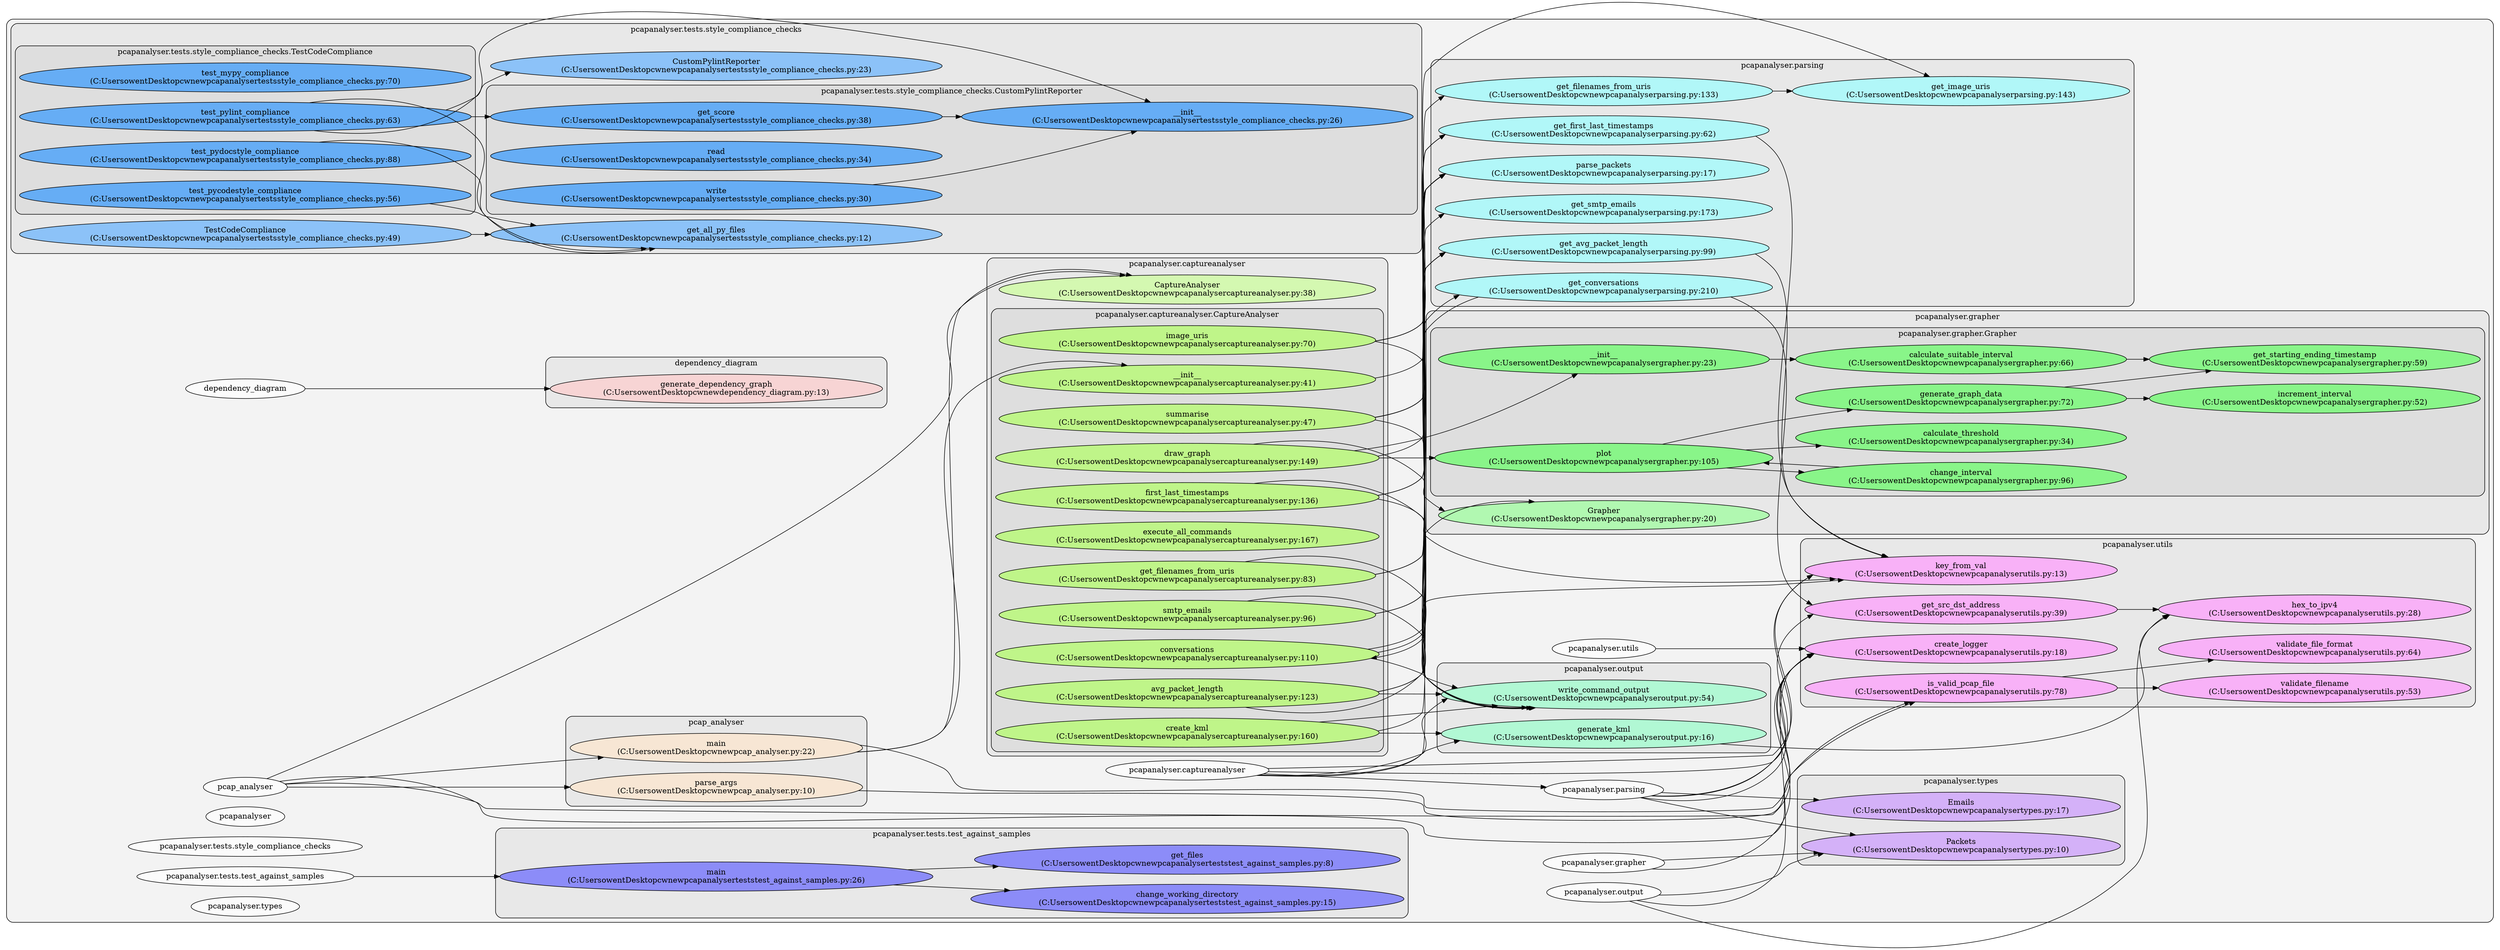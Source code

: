 digraph G {
    graph [rankdir=LR, clusterrank="local"];
    subgraph cluster_G {

        graph [style="filled,rounded", fillcolor="#80808018", label=""];
        dependency_diagram [label="dependency_diagram", style="filled", fillcolor="#ffffffb2", fontcolor="#000000", group="0"];
        pcap_analyser [label="pcap_analyser", style="filled", fillcolor="#ffffffb2", fontcolor="#000000", group="1"];
        pcapanalyser [label="pcapanalyser", style="filled", fillcolor="#ffffffb2", fontcolor="#000000", group="2"];
        pcapanalyser__captureanalyser [label="pcapanalyser.captureanalyser", style="filled", fillcolor="#ffffffb2", fontcolor="#000000", group="3"];
        pcapanalyser__graphXer [label="pcapanalyser.grapher", style="filled", fillcolor="#ffffffb2", fontcolor="#000000", group="4"];
        pcapanalyser__output [label="pcapanalyser.output", style="filled", fillcolor="#ffffffb2", fontcolor="#000000", group="5"];
        pcapanalyser__parsing [label="pcapanalyser.parsing", style="filled", fillcolor="#ffffffb2", fontcolor="#000000", group="6"];
        pcapanalyser__tests__style_compliance_checks [label="pcapanalyser.tests.style_compliance_checks", style="filled", fillcolor="#ffffffb2", fontcolor="#000000", group="7"];
        pcapanalyser__tests__test_against_samples [label="pcapanalyser.tests.test_against_samples", style="filled", fillcolor="#ffffffb2", fontcolor="#000000", group="8"];
        pcapanalyser__types [label="pcapanalyser.types", style="filled", fillcolor="#ffffffb2", fontcolor="#000000", group="9"];
        pcapanalyser__utils [label="pcapanalyser.utils", style="filled", fillcolor="#ffffffb2", fontcolor="#000000", group="10"];
        subgraph cluster_dependency_diagram {

            graph [style="filled,rounded", fillcolor="#80808018", label="dependency_diagram"];
            dependency_diagram__generate_dependency_graphX [label="generate_dependency_graph\n(C:\Users\owent\Desktop\cwnew\dependency_diagram.py:13)", style="filled", fillcolor="#feccccb2", fontcolor="#000000", group="0"];
        }
        subgraph cluster_pcap_analyser {

            graph [style="filled,rounded", fillcolor="#80808018", label="pcap_analyser"];
            pcap_analyser__main [label="main\n(C:\Users\owent\Desktop\cwnew\pcap_analyser.py:22)", style="filled", fillcolor="#fee5ccb2", fontcolor="#000000", group="1"];
            pcap_analyser__parse_args [label="parse_args\n(C:\Users\owent\Desktop\cwnew\pcap_analyser.py:10)", style="filled", fillcolor="#fee5ccb2", fontcolor="#000000", group="1"];
        }
        subgraph cluster_pcapanalyser__captureanalyser {

            graph [style="filled,rounded", fillcolor="#80808018", label="pcapanalyser.captureanalyser"];
            pcapanalyser__captureanalyser__CaptureAnalyser [label="CaptureAnalyser\n(C:\Users\owent\Desktop\cwnew\pcapanalyser\captureanalyser.py:38)", style="filled", fillcolor="#ccff99b2", fontcolor="#000000", group="3"];
            subgraph cluster_pcapanalyser__captureanalyser__CaptureAnalyser {

                graph [style="filled,rounded", fillcolor="#80808018", label="pcapanalyser.captureanalyser.CaptureAnalyser"];
                pcapanalyser__captureanalyser__CaptureAnalyser____init__ [label="__init__\n(C:\Users\owent\Desktop\cwnew\pcapanalyser\captureanalyser.py:41)", style="filled", fillcolor="#b2ff65b2", fontcolor="#000000", group="3"];
                pcapanalyser__captureanalyser__CaptureAnalyser__avg_packet_length [label="avg_packet_length\n(C:\Users\owent\Desktop\cwnew\pcapanalyser\captureanalyser.py:123)", style="filled", fillcolor="#b2ff65b2", fontcolor="#000000", group="3"];
                pcapanalyser__captureanalyser__CaptureAnalyser__conversations [label="conversations\n(C:\Users\owent\Desktop\cwnew\pcapanalyser\captureanalyser.py:110)", style="filled", fillcolor="#b2ff65b2", fontcolor="#000000", group="3"];
                pcapanalyser__captureanalyser__CaptureAnalyser__create_kml [label="create_kml\n(C:\Users\owent\Desktop\cwnew\pcapanalyser\captureanalyser.py:160)", style="filled", fillcolor="#b2ff65b2", fontcolor="#000000", group="3"];
                pcapanalyser__captureanalyser__CaptureAnalyser__draw_graphX [label="draw_graph\n(C:\Users\owent\Desktop\cwnew\pcapanalyser\captureanalyser.py:149)", style="filled", fillcolor="#b2ff65b2", fontcolor="#000000", group="3"];
                pcapanalyser__captureanalyser__CaptureAnalyser__execute_all_commands [label="execute_all_commands\n(C:\Users\owent\Desktop\cwnew\pcapanalyser\captureanalyser.py:167)", style="filled", fillcolor="#b2ff65b2", fontcolor="#000000", group="3"];
                pcapanalyser__captureanalyser__CaptureAnalyser__first_last_timestamps [label="first_last_timestamps\n(C:\Users\owent\Desktop\cwnew\pcapanalyser\captureanalyser.py:136)", style="filled", fillcolor="#b2ff65b2", fontcolor="#000000", group="3"];
                pcapanalyser__captureanalyser__CaptureAnalyser__get_filenames_from_uris [label="get_filenames_from_uris\n(C:\Users\owent\Desktop\cwnew\pcapanalyser\captureanalyser.py:83)", style="filled", fillcolor="#b2ff65b2", fontcolor="#000000", group="3"];
                pcapanalyser__captureanalyser__CaptureAnalyser__image_uris [label="image_uris\n(C:\Users\owent\Desktop\cwnew\pcapanalyser\captureanalyser.py:70)", style="filled", fillcolor="#b2ff65b2", fontcolor="#000000", group="3"];
                pcapanalyser__captureanalyser__CaptureAnalyser__smtp_emails [label="smtp_emails\n(C:\Users\owent\Desktop\cwnew\pcapanalyser\captureanalyser.py:96)", style="filled", fillcolor="#b2ff65b2", fontcolor="#000000", group="3"];
                pcapanalyser__captureanalyser__CaptureAnalyser__summarise [label="summarise\n(C:\Users\owent\Desktop\cwnew\pcapanalyser\captureanalyser.py:47)", style="filled", fillcolor="#b2ff65b2", fontcolor="#000000", group="3"];
            }
        }
        subgraph cluster_pcapanalyser__graphXer {

            graph [style="filled,rounded", fillcolor="#80808018", label="pcapanalyser.grapher"];
            pcapanalyser__graphXer__Grapher [label="Grapher\n(C:\Users\owent\Desktop\cwnew\pcapanalyser\grapher.py:20)", style="filled", fillcolor="#99ff99b2", fontcolor="#000000", group="4"];
            subgraph cluster_pcapanalyser__graphXer__Grapher {

                graph [style="filled,rounded", fillcolor="#80808018", label="pcapanalyser.grapher.Grapher"];
                pcapanalyser__graphXer__Grapher____init__ [label="__init__\n(C:\Users\owent\Desktop\cwnew\pcapanalyser\grapher.py:23)", style="filled", fillcolor="#65ff65b2", fontcolor="#000000", group="4"];
                pcapanalyser__graphXer__Grapher__calculate_suitable_interval [label="calculate_suitable_interval\n(C:\Users\owent\Desktop\cwnew\pcapanalyser\grapher.py:66)", style="filled", fillcolor="#65ff65b2", fontcolor="#000000", group="4"];
                pcapanalyser__graphXer__Grapher__calculate_threshold [label="calculate_threshold\n(C:\Users\owent\Desktop\cwnew\pcapanalyser\grapher.py:34)", style="filled", fillcolor="#65ff65b2", fontcolor="#000000", group="4"];
                pcapanalyser__graphXer__Grapher__change_interval [label="change_interval\n(C:\Users\owent\Desktop\cwnew\pcapanalyser\grapher.py:96)", style="filled", fillcolor="#65ff65b2", fontcolor="#000000", group="4"];
                pcapanalyser__graphXer__Grapher__generate_graphX_data [label="generate_graph_data\n(C:\Users\owent\Desktop\cwnew\pcapanalyser\grapher.py:72)", style="filled", fillcolor="#65ff65b2", fontcolor="#000000", group="4"];
                pcapanalyser__graphXer__Grapher__get_starting_ending_timestamp [label="get_starting_ending_timestamp\n(C:\Users\owent\Desktop\cwnew\pcapanalyser\grapher.py:59)", style="filled", fillcolor="#65ff65b2", fontcolor="#000000", group="4"];
                pcapanalyser__graphXer__Grapher__increment_interval [label="increment_interval\n(C:\Users\owent\Desktop\cwnew\pcapanalyser\grapher.py:52)", style="filled", fillcolor="#65ff65b2", fontcolor="#000000", group="4"];
                pcapanalyser__graphXer__Grapher__plot [label="plot\n(C:\Users\owent\Desktop\cwnew\pcapanalyser\grapher.py:105)", style="filled", fillcolor="#65ff65b2", fontcolor="#000000", group="4"];
            }
        }
        subgraph cluster_pcapanalyser__output {

            graph [style="filled,rounded", fillcolor="#80808018", label="pcapanalyser.output"];
            pcapanalyser__output__generate_kml [label="generate_kml\n(C:\Users\owent\Desktop\cwnew\pcapanalyser\output.py:16)", style="filled", fillcolor="#99ffccb2", fontcolor="#000000", group="5"];
            pcapanalyser__output__write_command_output [label="write_command_output\n(C:\Users\owent\Desktop\cwnew\pcapanalyser\output.py:54)", style="filled", fillcolor="#99ffccb2", fontcolor="#000000", group="5"];
        }
        subgraph cluster_pcapanalyser__parsing {

            graph [style="filled,rounded", fillcolor="#80808018", label="pcapanalyser.parsing"];
            pcapanalyser__parsing__get_avg_packet_length [label="get_avg_packet_length\n(C:\Users\owent\Desktop\cwnew\pcapanalyser\parsing.py:99)", style="filled", fillcolor="#99feffb2", fontcolor="#000000", group="6"];
            pcapanalyser__parsing__get_conversations [label="get_conversations\n(C:\Users\owent\Desktop\cwnew\pcapanalyser\parsing.py:210)", style="filled", fillcolor="#99feffb2", fontcolor="#000000", group="6"];
            pcapanalyser__parsing__get_filenames_from_uris [label="get_filenames_from_uris\n(C:\Users\owent\Desktop\cwnew\pcapanalyser\parsing.py:133)", style="filled", fillcolor="#99feffb2", fontcolor="#000000", group="6"];
            pcapanalyser__parsing__get_first_last_timestamps [label="get_first_last_timestamps\n(C:\Users\owent\Desktop\cwnew\pcapanalyser\parsing.py:62)", style="filled", fillcolor="#99feffb2", fontcolor="#000000", group="6"];
            pcapanalyser__parsing__get_image_uris [label="get_image_uris\n(C:\Users\owent\Desktop\cwnew\pcapanalyser\parsing.py:143)", style="filled", fillcolor="#99feffb2", fontcolor="#000000", group="6"];
            pcapanalyser__parsing__get_smtp_emails [label="get_smtp_emails\n(C:\Users\owent\Desktop\cwnew\pcapanalyser\parsing.py:173)", style="filled", fillcolor="#99feffb2", fontcolor="#000000", group="6"];
            pcapanalyser__parsing__parse_packets [label="parse_packets\n(C:\Users\owent\Desktop\cwnew\pcapanalyser\parsing.py:17)", style="filled", fillcolor="#99feffb2", fontcolor="#000000", group="6"];
        }
        subgraph cluster_pcapanalyser__tests__style_compliance_checks {

            graph [style="filled,rounded", fillcolor="#80808018", label="pcapanalyser.tests.style_compliance_checks"];
            pcapanalyser__tests__style_compliance_checks__CustomPylintReporter [label="CustomPylintReporter\n(C:\Users\owent\Desktop\cwnew\pcapanalyser\tests\style_compliance_checks.py:23)", style="filled", fillcolor="#65b2ffb2", fontcolor="#000000", group="7"];
            pcapanalyser__tests__style_compliance_checks__TestCodeCompliance [label="TestCodeCompliance\n(C:\Users\owent\Desktop\cwnew\pcapanalyser\tests\style_compliance_checks.py:49)", style="filled", fillcolor="#65b2ffb2", fontcolor="#000000", group="7"];
            pcapanalyser__tests__style_compliance_checks__get_all_py_files [label="get_all_py_files\n(C:\Users\owent\Desktop\cwnew\pcapanalyser\tests\style_compliance_checks.py:12)", style="filled", fillcolor="#65b2ffb2", fontcolor="#000000", group="7"];
            subgraph cluster_pcapanalyser__tests__style_compliance_checks__CustomPylintReporter {

                graph [style="filled,rounded", fillcolor="#80808018", label="pcapanalyser.tests.style_compliance_checks.CustomPylintReporter"];
                pcapanalyser__tests__style_compliance_checks__CustomPylintReporter____init__ [label="__init__\n(C:\Users\owent\Desktop\cwnew\pcapanalyser\tests\style_compliance_checks.py:26)", style="filled", fillcolor="#3298ffb2", fontcolor="#000000", group="7"];
                pcapanalyser__tests__style_compliance_checks__CustomPylintReporter__get_score [label="get_score\n(C:\Users\owent\Desktop\cwnew\pcapanalyser\tests\style_compliance_checks.py:38)", style="filled", fillcolor="#3298ffb2", fontcolor="#000000", group="7"];
                pcapanalyser__tests__style_compliance_checks__CustomPylintReporter__read [label="read\n(C:\Users\owent\Desktop\cwnew\pcapanalyser\tests\style_compliance_checks.py:34)", style="filled", fillcolor="#3298ffb2", fontcolor="#000000", group="7"];
                pcapanalyser__tests__style_compliance_checks__CustomPylintReporter__write [label="write\n(C:\Users\owent\Desktop\cwnew\pcapanalyser\tests\style_compliance_checks.py:30)", style="filled", fillcolor="#3298ffb2", fontcolor="#000000", group="7"];
            }
            subgraph cluster_pcapanalyser__tests__style_compliance_checks__TestCodeCompliance {

                graph [style="filled,rounded", fillcolor="#80808018", label="pcapanalyser.tests.style_compliance_checks.TestCodeCompliance"];
                pcapanalyser__tests__style_compliance_checks__TestCodeCompliance__test_mypy_compliance [label="test_mypy_compliance\n(C:\Users\owent\Desktop\cwnew\pcapanalyser\tests\style_compliance_checks.py:70)", style="filled", fillcolor="#3298ffb2", fontcolor="#000000", group="7"];
                pcapanalyser__tests__style_compliance_checks__TestCodeCompliance__test_pycodestyle_compliance [label="test_pycodestyle_compliance\n(C:\Users\owent\Desktop\cwnew\pcapanalyser\tests\style_compliance_checks.py:56)", style="filled", fillcolor="#3298ffb2", fontcolor="#000000", group="7"];
                pcapanalyser__tests__style_compliance_checks__TestCodeCompliance__test_pydocstyle_compliance [label="test_pydocstyle_compliance\n(C:\Users\owent\Desktop\cwnew\pcapanalyser\tests\style_compliance_checks.py:88)", style="filled", fillcolor="#3298ffb2", fontcolor="#000000", group="7"];
                pcapanalyser__tests__style_compliance_checks__TestCodeCompliance__test_pylint_compliance [label="test_pylint_compliance\n(C:\Users\owent\Desktop\cwnew\pcapanalyser\tests\style_compliance_checks.py:63)", style="filled", fillcolor="#3298ffb2", fontcolor="#000000", group="7"];
            }
        }
        subgraph cluster_pcapanalyser__tests__test_against_samples {

            graph [style="filled,rounded", fillcolor="#80808018", label="pcapanalyser.tests.test_against_samples"];
            pcapanalyser__tests__test_against_samples__change_working_directory [label="change_working_directory\n(C:\Users\owent\Desktop\cwnew\pcapanalyser\tests\test_against_samples.py:15)", style="filled", fillcolor="#6565ffb2", fontcolor="#000000", group="8"];
            pcapanalyser__tests__test_against_samples__get_files [label="get_files\n(C:\Users\owent\Desktop\cwnew\pcapanalyser\tests\test_against_samples.py:8)", style="filled", fillcolor="#6565ffb2", fontcolor="#000000", group="8"];
            pcapanalyser__tests__test_against_samples__main [label="main\n(C:\Users\owent\Desktop\cwnew\pcapanalyser\tests\test_against_samples.py:26)", style="filled", fillcolor="#6565ffb2", fontcolor="#000000", group="8"];
        }
        subgraph cluster_pcapanalyser__types {

            graph [style="filled,rounded", fillcolor="#80808018", label="pcapanalyser.types"];
            pcapanalyser__types__Emails [label="Emails\n(C:\Users\owent\Desktop\cwnew\pcapanalyser\types.py:17)", style="filled", fillcolor="#cb99ffb2", fontcolor="#000000", group="9"];
            pcapanalyser__types__Packets [label="Packets\n(C:\Users\owent\Desktop\cwnew\pcapanalyser\types.py:10)", style="filled", fillcolor="#cb99ffb2", fontcolor="#000000", group="9"];
        }
        subgraph cluster_pcapanalyser__utils {

            graph [style="filled,rounded", fillcolor="#80808018", label="pcapanalyser.utils"];
            pcapanalyser__utils__create_logger [label="create_logger\n(C:\Users\owent\Desktop\cwnew\pcapanalyser\utils.py:18)", style="filled", fillcolor="#ff99feb2", fontcolor="#000000", group="10"];
            pcapanalyser__utils__get_src_dst_address [label="get_src_dst_address\n(C:\Users\owent\Desktop\cwnew\pcapanalyser\utils.py:39)", style="filled", fillcolor="#ff99feb2", fontcolor="#000000", group="10"];
            pcapanalyser__utils__hex_to_ipv4 [label="hex_to_ipv4\n(C:\Users\owent\Desktop\cwnew\pcapanalyser\utils.py:28)", style="filled", fillcolor="#ff99feb2", fontcolor="#000000", group="10"];
            pcapanalyser__utils__is_valid_pcap_file [label="is_valid_pcap_file\n(C:\Users\owent\Desktop\cwnew\pcapanalyser\utils.py:78)", style="filled", fillcolor="#ff99feb2", fontcolor="#000000", group="10"];
            pcapanalyser__utils__key_from_val [label="key_from_val\n(C:\Users\owent\Desktop\cwnew\pcapanalyser\utils.py:13)", style="filled", fillcolor="#ff99feb2", fontcolor="#000000", group="10"];
            pcapanalyser__utils__validate_file_format [label="validate_file_format\n(C:\Users\owent\Desktop\cwnew\pcapanalyser\utils.py:64)", style="filled", fillcolor="#ff99feb2", fontcolor="#000000", group="10"];
            pcapanalyser__utils__validate_filename [label="validate_filename\n(C:\Users\owent\Desktop\cwnew\pcapanalyser\utils.py:53)", style="filled", fillcolor="#ff99feb2", fontcolor="#000000", group="10"];
        }
    }
        dependency_diagram -> dependency_diagram__generate_dependency_graphX [style="solid",  color="#000000"];
        pcap_analyser -> pcap_analyser__parse_args [style="solid",  color="#000000"];
        pcap_analyser -> pcapanalyser__captureanalyser__CaptureAnalyser [style="solid",  color="#000000"];
        pcap_analyser -> pcapanalyser__utils__is_valid_pcap_file [style="solid",  color="#000000"];
        pcap_analyser -> pcapanalyser__utils__create_logger [style="solid",  color="#000000"];
        pcap_analyser -> pcap_analyser__main [style="solid",  color="#000000"];
        pcap_analyser__parse_args -> pcapanalyser__utils__is_valid_pcap_file [style="solid",  color="#000000"];
        pcap_analyser__main -> pcapanalyser__captureanalyser__CaptureAnalyser____init__ [style="solid",  color="#000000"];
        pcap_analyser__main -> pcapanalyser__captureanalyser__CaptureAnalyser [style="solid",  color="#000000"];
        pcap_analyser__main -> pcapanalyser__utils__create_logger [style="solid",  color="#000000"];
        pcapanalyser__captureanalyser -> pcapanalyser__parsing [style="solid",  color="#000000"];
        pcapanalyser__captureanalyser -> pcapanalyser__utils__create_logger [style="solid",  color="#000000"];
        pcapanalyser__captureanalyser -> pcapanalyser__graphXer__Grapher [style="solid",  color="#000000"];
        pcapanalyser__captureanalyser -> pcapanalyser__utils__key_from_val [style="solid",  color="#000000"];
        pcapanalyser__captureanalyser -> pcapanalyser__output__write_command_output [style="solid",  color="#000000"];
        pcapanalyser__captureanalyser -> pcapanalyser__output__generate_kml [style="solid",  color="#000000"];
        pcapanalyser__captureanalyser__CaptureAnalyser____init__ -> pcapanalyser__parsing__parse_packets [style="solid",  color="#000000"];
        pcapanalyser__captureanalyser__CaptureAnalyser__summarise -> pcapanalyser__parsing__get_first_last_timestamps [style="solid",  color="#000000"];
        pcapanalyser__captureanalyser__CaptureAnalyser__summarise -> pcapanalyser__parsing__get_avg_packet_length [style="solid",  color="#000000"];
        pcapanalyser__captureanalyser__CaptureAnalyser__summarise -> pcapanalyser__parsing__parse_packets [style="solid",  color="#000000"];
        pcapanalyser__captureanalyser__CaptureAnalyser__summarise -> pcapanalyser__output__write_command_output [style="solid",  color="#000000"];
        pcapanalyser__captureanalyser__CaptureAnalyser__image_uris -> pcapanalyser__parsing__get_image_uris [style="solid",  color="#000000"];
        pcapanalyser__captureanalyser__CaptureAnalyser__image_uris -> pcapanalyser__parsing__parse_packets [style="solid",  color="#000000"];
        pcapanalyser__captureanalyser__CaptureAnalyser__image_uris -> pcapanalyser__output__write_command_output [style="solid",  color="#000000"];
        pcapanalyser__captureanalyser__CaptureAnalyser__get_filenames_from_uris -> pcapanalyser__parsing__get_filenames_from_uris [style="solid",  color="#000000"];
        pcapanalyser__captureanalyser__CaptureAnalyser__get_filenames_from_uris -> pcapanalyser__parsing__parse_packets [style="solid",  color="#000000"];
        pcapanalyser__captureanalyser__CaptureAnalyser__get_filenames_from_uris -> pcapanalyser__output__write_command_output [style="solid",  color="#000000"];
        pcapanalyser__captureanalyser__CaptureAnalyser__smtp_emails -> pcapanalyser__parsing__get_smtp_emails [style="solid",  color="#000000"];
        pcapanalyser__captureanalyser__CaptureAnalyser__smtp_emails -> pcapanalyser__parsing__parse_packets [style="solid",  color="#000000"];
        pcapanalyser__captureanalyser__CaptureAnalyser__smtp_emails -> pcapanalyser__output__write_command_output [style="solid",  color="#000000"];
        pcapanalyser__captureanalyser__CaptureAnalyser__conversations -> pcapanalyser__parsing__get_conversations [style="solid",  color="#000000"];
        pcapanalyser__captureanalyser__CaptureAnalyser__conversations -> pcapanalyser__parsing__parse_packets [style="solid",  color="#000000"];
        pcapanalyser__captureanalyser__CaptureAnalyser__conversations -> pcapanalyser__output__write_command_output [style="solid",  color="#000000"];
        pcapanalyser__captureanalyser__CaptureAnalyser__avg_packet_length -> pcapanalyser__parsing__get_avg_packet_length [style="solid",  color="#000000"];
        pcapanalyser__captureanalyser__CaptureAnalyser__avg_packet_length -> pcapanalyser__parsing__parse_packets [style="solid",  color="#000000"];
        pcapanalyser__captureanalyser__CaptureAnalyser__avg_packet_length -> pcapanalyser__utils__key_from_val [style="solid",  color="#000000"];
        pcapanalyser__captureanalyser__CaptureAnalyser__avg_packet_length -> pcapanalyser__output__write_command_output [style="solid",  color="#000000"];
        pcapanalyser__captureanalyser__CaptureAnalyser__first_last_timestamps -> pcapanalyser__parsing__get_first_last_timestamps [style="solid",  color="#000000"];
        pcapanalyser__captureanalyser__CaptureAnalyser__first_last_timestamps -> pcapanalyser__parsing__parse_packets [style="solid",  color="#000000"];
        pcapanalyser__captureanalyser__CaptureAnalyser__first_last_timestamps -> pcapanalyser__utils__key_from_val [style="solid",  color="#000000"];
        pcapanalyser__captureanalyser__CaptureAnalyser__first_last_timestamps -> pcapanalyser__output__write_command_output [style="solid",  color="#000000"];
        pcapanalyser__captureanalyser__CaptureAnalyser__draw_graphX -> pcapanalyser__graphXer__Grapher__plot [style="solid",  color="#000000"];
        pcapanalyser__captureanalyser__CaptureAnalyser__draw_graphX -> pcapanalyser__graphXer__Grapher [style="solid",  color="#000000"];
        pcapanalyser__captureanalyser__CaptureAnalyser__draw_graphX -> pcapanalyser__parsing__parse_packets [style="solid",  color="#000000"];
        pcapanalyser__captureanalyser__CaptureAnalyser__draw_graphX -> pcapanalyser__graphXer__Grapher____init__ [style="solid",  color="#000000"];
        pcapanalyser__captureanalyser__CaptureAnalyser__create_kml -> pcapanalyser__parsing__parse_packets [style="solid",  color="#000000"];
        pcapanalyser__captureanalyser__CaptureAnalyser__create_kml -> pcapanalyser__output__write_command_output [style="solid",  color="#000000"];
        pcapanalyser__captureanalyser__CaptureAnalyser__create_kml -> pcapanalyser__output__generate_kml [style="solid",  color="#000000"];
        pcapanalyser__graphXer -> pcapanalyser__utils__create_logger [style="solid",  color="#000000"];
        pcapanalyser__graphXer -> pcapanalyser__types__Packets [style="solid",  color="#000000"];
        pcapanalyser__graphXer__Grapher____init__ -> pcapanalyser__graphXer__Grapher__calculate_suitable_interval [style="solid",  color="#000000"];
        pcapanalyser__graphXer__Grapher__calculate_suitable_interval -> pcapanalyser__graphXer__Grapher__get_starting_ending_timestamp [style="solid",  color="#000000"];
        pcapanalyser__graphXer__Grapher__generate_graphX_data -> pcapanalyser__graphXer__Grapher__increment_interval [style="solid",  color="#000000"];
        pcapanalyser__graphXer__Grapher__generate_graphX_data -> pcapanalyser__graphXer__Grapher__get_starting_ending_timestamp [style="solid",  color="#000000"];
        pcapanalyser__graphXer__Grapher__change_interval -> pcapanalyser__graphXer__Grapher__plot [style="solid",  color="#000000"];
        pcapanalyser__graphXer__Grapher__plot -> pcapanalyser__graphXer__Grapher__calculate_threshold [style="solid",  color="#000000"];
        pcapanalyser__graphXer__Grapher__plot -> pcapanalyser__graphXer__Grapher__generate_graphX_data [style="solid",  color="#000000"];
        pcapanalyser__graphXer__Grapher__plot -> pcapanalyser__graphXer__Grapher__change_interval [style="solid",  color="#000000"];
        pcapanalyser__output -> pcapanalyser__utils__hex_to_ipv4 [style="solid",  color="#000000"];
        pcapanalyser__output -> pcapanalyser__utils__create_logger [style="solid",  color="#000000"];
        pcapanalyser__output -> pcapanalyser__types__Packets [style="solid",  color="#000000"];
        pcapanalyser__output__generate_kml -> pcapanalyser__utils__hex_to_ipv4 [style="solid",  color="#000000"];
        pcapanalyser__parsing -> pcapanalyser__utils__get_src_dst_address [style="solid",  color="#000000"];
        pcapanalyser__parsing -> pcapanalyser__types__Emails [style="solid",  color="#000000"];
        pcapanalyser__parsing -> pcapanalyser__utils__create_logger [style="solid",  color="#000000"];
        pcapanalyser__parsing -> pcapanalyser__types__Packets [style="solid",  color="#000000"];
        pcapanalyser__parsing -> pcapanalyser__utils__key_from_val [style="solid",  color="#000000"];
        pcapanalyser__parsing__get_first_last_timestamps -> pcapanalyser__utils__key_from_val [style="solid",  color="#000000"];
        pcapanalyser__parsing__get_avg_packet_length -> pcapanalyser__utils__key_from_val [style="solid",  color="#000000"];
        pcapanalyser__parsing__get_filenames_from_uris -> pcapanalyser__parsing__get_image_uris [style="solid",  color="#000000"];
        pcapanalyser__parsing__get_conversations -> pcapanalyser__captureanalyser__CaptureAnalyser__conversations [style="solid",  color="#000000"];
        pcapanalyser__parsing__get_conversations -> pcapanalyser__utils__get_src_dst_address [style="solid",  color="#000000"];
        pcapanalyser__utils -> pcapanalyser__utils__create_logger [style="solid",  color="#000000"];
        pcapanalyser__utils__get_src_dst_address -> pcapanalyser__utils__hex_to_ipv4 [style="solid",  color="#000000"];
        pcapanalyser__utils__is_valid_pcap_file -> pcapanalyser__utils__validate_file_format [style="solid",  color="#000000"];
        pcapanalyser__utils__is_valid_pcap_file -> pcapanalyser__utils__validate_filename [style="solid",  color="#000000"];
        pcapanalyser__tests__style_compliance_checks__CustomPylintReporter__write -> pcapanalyser__tests__style_compliance_checks__CustomPylintReporter____init__ [style="solid",  color="#000000"];
        pcapanalyser__tests__style_compliance_checks__CustomPylintReporter__get_score -> pcapanalyser__tests__style_compliance_checks__CustomPylintReporter____init__ [style="solid",  color="#000000"];
        pcapanalyser__tests__style_compliance_checks__TestCodeCompliance -> pcapanalyser__tests__style_compliance_checks__get_all_py_files [style="solid",  color="#000000"];
        pcapanalyser__tests__style_compliance_checks__TestCodeCompliance__test_pycodestyle_compliance -> pcapanalyser__tests__style_compliance_checks__get_all_py_files [style="solid",  color="#000000"];
        pcapanalyser__tests__style_compliance_checks__TestCodeCompliance__test_pylint_compliance -> pcapanalyser__tests__style_compliance_checks__CustomPylintReporter__get_score [style="solid",  color="#000000"];
        pcapanalyser__tests__style_compliance_checks__TestCodeCompliance__test_pylint_compliance -> pcapanalyser__tests__style_compliance_checks__get_all_py_files [style="solid",  color="#000000"];
        pcapanalyser__tests__style_compliance_checks__TestCodeCompliance__test_pylint_compliance -> pcapanalyser__tests__style_compliance_checks__CustomPylintReporter [style="solid",  color="#000000"];
        pcapanalyser__tests__style_compliance_checks__TestCodeCompliance__test_pylint_compliance -> pcapanalyser__tests__style_compliance_checks__CustomPylintReporter____init__ [style="solid",  color="#000000"];
        pcapanalyser__tests__style_compliance_checks__TestCodeCompliance__test_pydocstyle_compliance -> pcapanalyser__tests__style_compliance_checks__get_all_py_files [style="solid",  color="#000000"];
        pcapanalyser__tests__test_against_samples -> pcapanalyser__tests__test_against_samples__main [style="solid",  color="#000000"];
        pcapanalyser__tests__test_against_samples__main -> pcapanalyser__tests__test_against_samples__get_files [style="solid",  color="#000000"];
        pcapanalyser__tests__test_against_samples__main -> pcapanalyser__tests__test_against_samples__change_working_directory [style="solid",  color="#000000"];
    }
